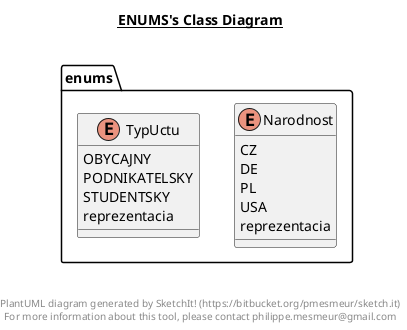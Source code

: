 @startuml

title __ENUMS's Class Diagram__\n

  namespace enums {
    enum Narodnost {
      CZ
      DE
      PL
      USA
      reprezentacia
    }
  }
  

  namespace enums {
    enum TypUctu {
      OBYCAJNY
      PODNIKATELSKY
      STUDENTSKY
      reprezentacia
    }
  }
  



right footer


PlantUML diagram generated by SketchIt! (https://bitbucket.org/pmesmeur/sketch.it)
For more information about this tool, please contact philippe.mesmeur@gmail.com
endfooter

@enduml
